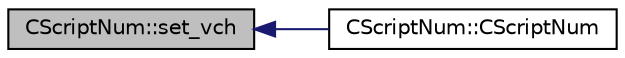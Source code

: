digraph "CScriptNum::set_vch"
{
  edge [fontname="Helvetica",fontsize="10",labelfontname="Helvetica",labelfontsize="10"];
  node [fontname="Helvetica",fontsize="10",shape=record];
  rankdir="LR";
  Node70 [label="CScriptNum::set_vch",height=0.2,width=0.4,color="black", fillcolor="grey75", style="filled", fontcolor="black"];
  Node70 -> Node71 [dir="back",color="midnightblue",fontsize="10",style="solid",fontname="Helvetica"];
  Node71 [label="CScriptNum::CScriptNum",height=0.2,width=0.4,color="black", fillcolor="white", style="filled",URL="$class_c_script_num.html#a936fb594ed65099e7bf0dd8b2b7a237f"];
}
